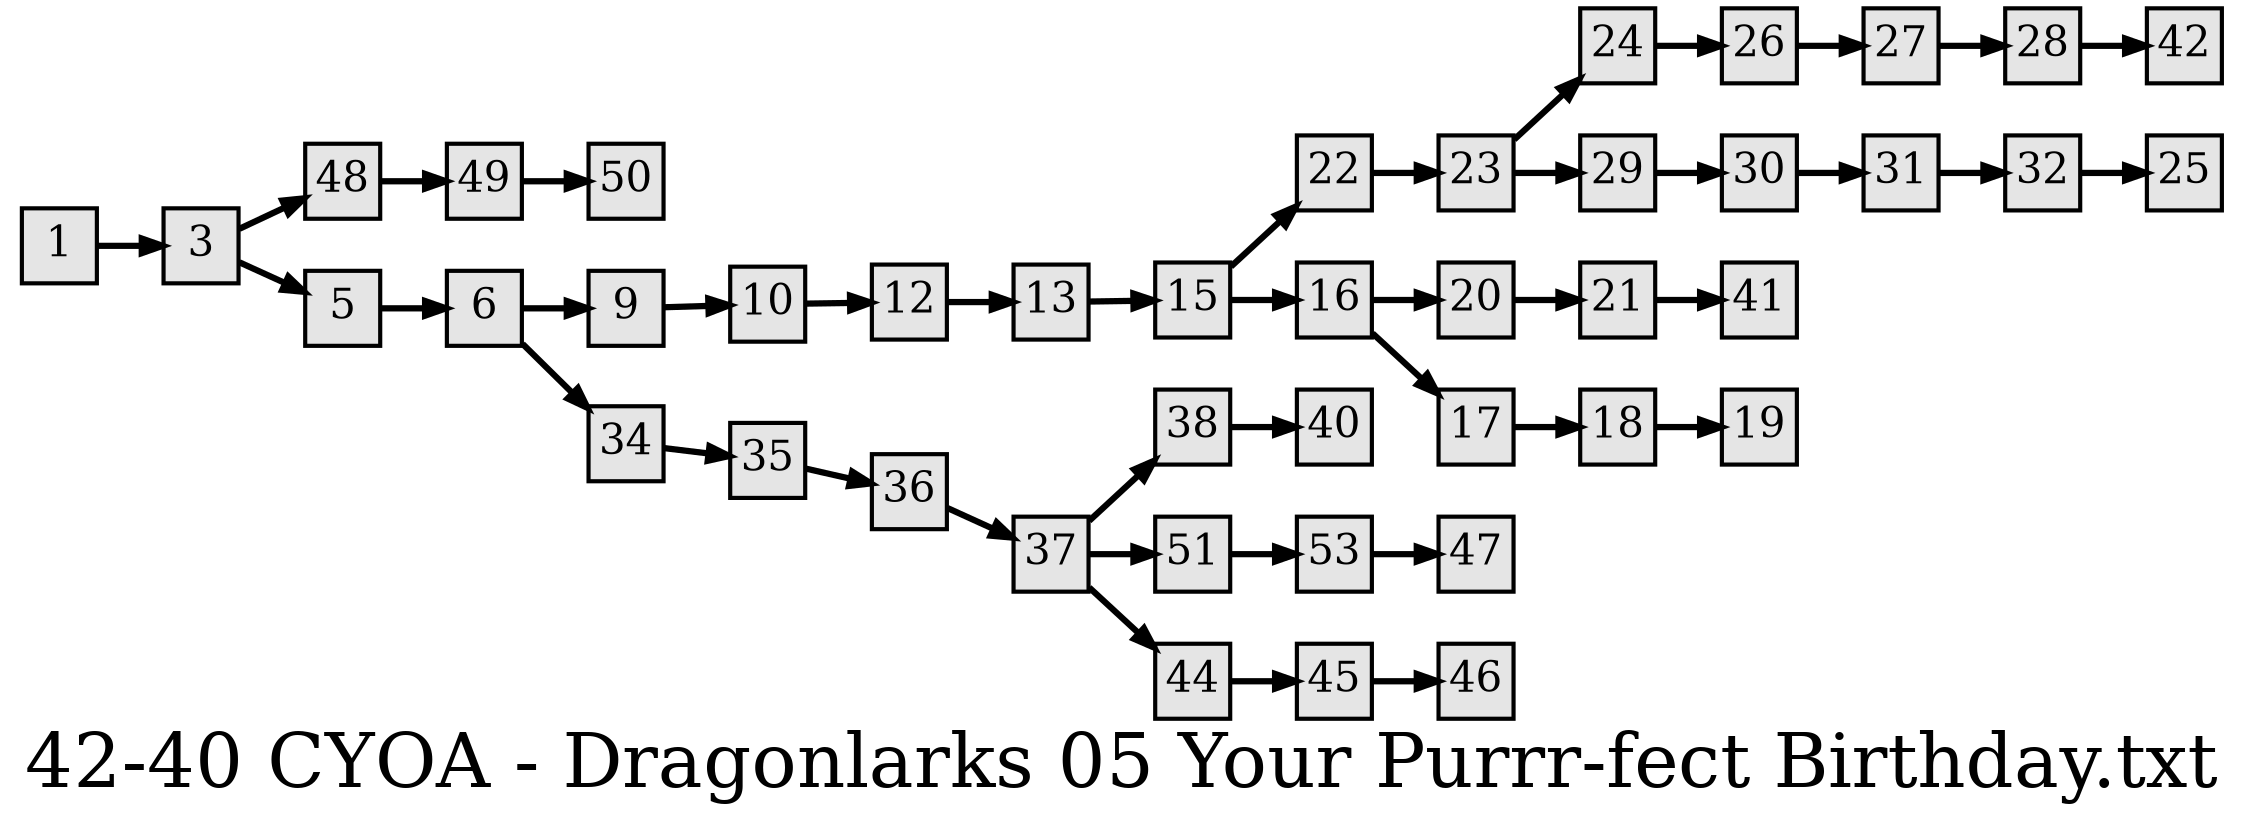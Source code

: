 digraph g{
  graph [ label="42-40 CYOA - Dragonlarks 05 Your Purrr-fect Birthday.txt" rankdir=LR, ordering=out, fontsize=36, nodesep="0.35", ranksep="0.45"];
  node  [shape=rect, penwidth=2, fontsize=20, style=filled, fillcolor=grey90, margin="0,0", labelfloat=true, regular=true, fixedsize=true];
  edge  [labelfloat=true, penwidth=3, fontsize=12];
  
  1 -> 3;
  3 -> 48;
  3 -> 5;
  5 -> 6;
  6 -> 9;
  6 -> 34;
  9 -> 10;
  10 -> 12;
  12 -> 13;
  13 -> 15;
  15 -> 22;
  15 -> 16;
  16 -> 20;
  16 -> 17;
  17 -> 18;
  18 -> 19;
  20 -> 21;
  21 -> 41;
  22 -> 23;
  23 -> 24;
  23 -> 29;
  24 -> 26;
  26 -> 27;
  27 -> 28;
  28 -> 42;
  29 -> 30;
  30 -> 31;
  31 -> 32;
  32 -> 25;
  34 -> 35;
  35 -> 36;
  36 -> 37;
  37 -> 38;
  37 -> 51;
  37 -> 44;
  38 -> 40;
  44 -> 45;
  45 -> 46;
  48 -> 49;
  49 -> 50;
  51 -> 53;
  53 -> 47;
}

